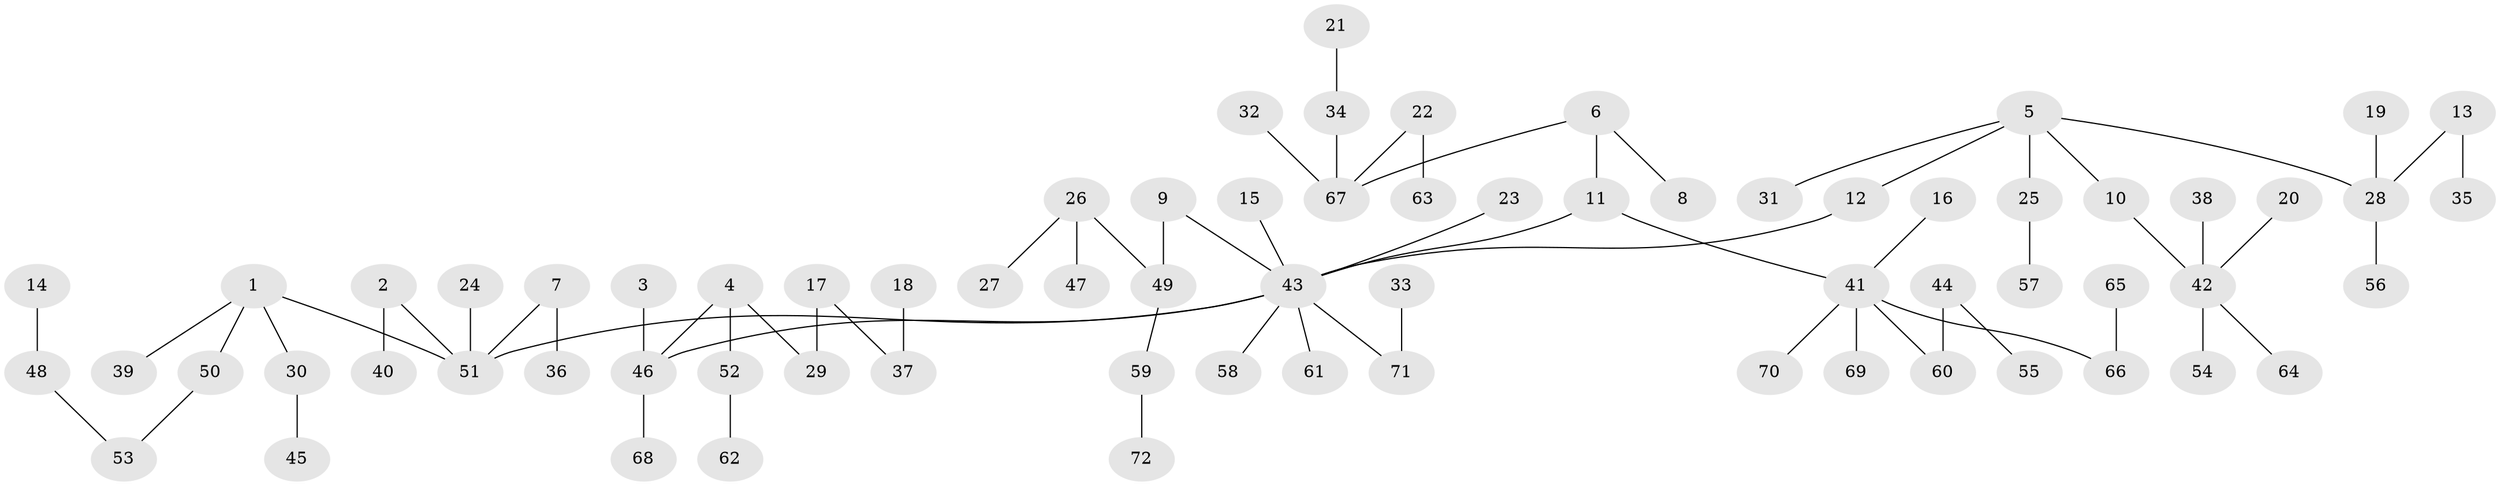 // original degree distribution, {4: 0.06993006993006994, 8: 0.006993006993006993, 5: 0.027972027972027972, 3: 0.13286713286713286, 6: 0.013986013986013986, 2: 0.27972027972027974, 1: 0.46853146853146854}
// Generated by graph-tools (version 1.1) at 2025/26/03/09/25 03:26:31]
// undirected, 72 vertices, 71 edges
graph export_dot {
graph [start="1"]
  node [color=gray90,style=filled];
  1;
  2;
  3;
  4;
  5;
  6;
  7;
  8;
  9;
  10;
  11;
  12;
  13;
  14;
  15;
  16;
  17;
  18;
  19;
  20;
  21;
  22;
  23;
  24;
  25;
  26;
  27;
  28;
  29;
  30;
  31;
  32;
  33;
  34;
  35;
  36;
  37;
  38;
  39;
  40;
  41;
  42;
  43;
  44;
  45;
  46;
  47;
  48;
  49;
  50;
  51;
  52;
  53;
  54;
  55;
  56;
  57;
  58;
  59;
  60;
  61;
  62;
  63;
  64;
  65;
  66;
  67;
  68;
  69;
  70;
  71;
  72;
  1 -- 30 [weight=1.0];
  1 -- 39 [weight=1.0];
  1 -- 50 [weight=1.0];
  1 -- 51 [weight=1.0];
  2 -- 40 [weight=1.0];
  2 -- 51 [weight=1.0];
  3 -- 46 [weight=1.0];
  4 -- 29 [weight=1.0];
  4 -- 46 [weight=1.0];
  4 -- 52 [weight=1.0];
  5 -- 10 [weight=1.0];
  5 -- 12 [weight=1.0];
  5 -- 25 [weight=1.0];
  5 -- 28 [weight=1.0];
  5 -- 31 [weight=1.0];
  6 -- 8 [weight=1.0];
  6 -- 11 [weight=1.0];
  6 -- 67 [weight=1.0];
  7 -- 36 [weight=1.0];
  7 -- 51 [weight=1.0];
  9 -- 43 [weight=1.0];
  9 -- 49 [weight=1.0];
  10 -- 42 [weight=1.0];
  11 -- 41 [weight=1.0];
  11 -- 43 [weight=1.0];
  12 -- 43 [weight=1.0];
  13 -- 28 [weight=1.0];
  13 -- 35 [weight=1.0];
  14 -- 48 [weight=1.0];
  15 -- 43 [weight=1.0];
  16 -- 41 [weight=1.0];
  17 -- 29 [weight=1.0];
  17 -- 37 [weight=1.0];
  18 -- 37 [weight=1.0];
  19 -- 28 [weight=1.0];
  20 -- 42 [weight=1.0];
  21 -- 34 [weight=1.0];
  22 -- 63 [weight=1.0];
  22 -- 67 [weight=1.0];
  23 -- 43 [weight=1.0];
  24 -- 51 [weight=1.0];
  25 -- 57 [weight=1.0];
  26 -- 27 [weight=1.0];
  26 -- 47 [weight=1.0];
  26 -- 49 [weight=1.0];
  28 -- 56 [weight=1.0];
  30 -- 45 [weight=1.0];
  32 -- 67 [weight=1.0];
  33 -- 71 [weight=1.0];
  34 -- 67 [weight=1.0];
  38 -- 42 [weight=1.0];
  41 -- 60 [weight=1.0];
  41 -- 66 [weight=1.0];
  41 -- 69 [weight=1.0];
  41 -- 70 [weight=1.0];
  42 -- 54 [weight=1.0];
  42 -- 64 [weight=1.0];
  43 -- 46 [weight=1.0];
  43 -- 51 [weight=1.0];
  43 -- 58 [weight=1.0];
  43 -- 61 [weight=1.0];
  43 -- 71 [weight=1.0];
  44 -- 55 [weight=1.0];
  44 -- 60 [weight=1.0];
  46 -- 68 [weight=1.0];
  48 -- 53 [weight=1.0];
  49 -- 59 [weight=1.0];
  50 -- 53 [weight=1.0];
  52 -- 62 [weight=1.0];
  59 -- 72 [weight=1.0];
  65 -- 66 [weight=1.0];
}
